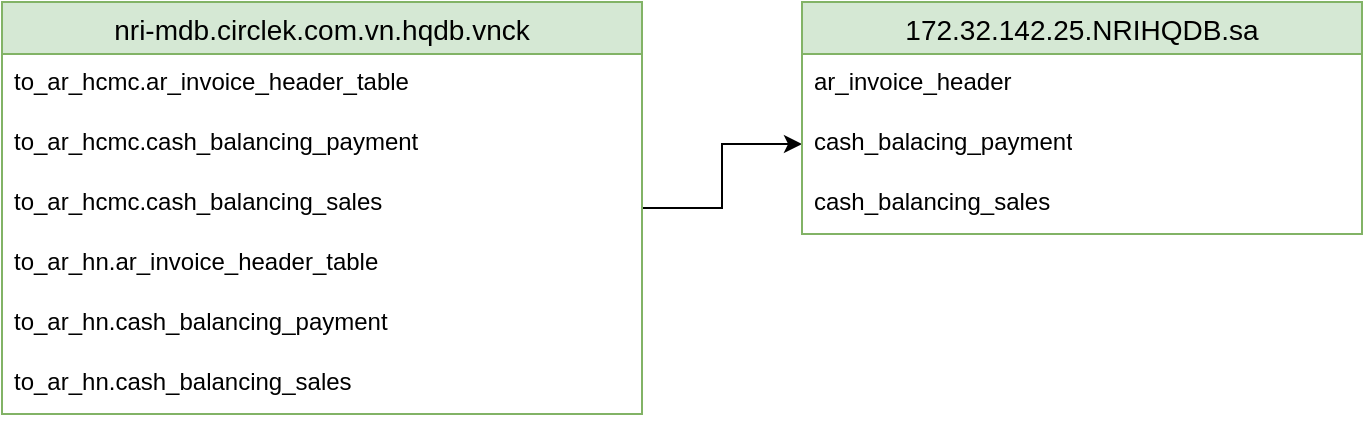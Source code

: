 <mxfile version="21.6.9" type="github" pages="3">
  <diagram name="EBR" id="5f0bae14-7c28-e335-631c-24af17079c00">
    <mxGraphModel dx="1612" dy="830" grid="1" gridSize="10" guides="1" tooltips="1" connect="1" arrows="1" fold="1" page="1" pageScale="1" pageWidth="1100" pageHeight="850" background="none" math="0" shadow="0">
      <root>
        <mxCell id="0" />
        <mxCell id="1" parent="0" />
        <mxCell id="y91CbhRG4Qx7sRIWyoAO-2" style="edgeStyle=orthogonalEdgeStyle;rounded=0;orthogonalLoop=1;jettySize=auto;html=1;entryX=0;entryY=0.5;entryDx=0;entryDy=0;" parent="1" source="LepKvFuuTWkWVyBC9ynz-1" target="LepKvFuuTWkWVyBC9ynz-12" edge="1">
          <mxGeometry relative="1" as="geometry" />
        </mxCell>
        <mxCell id="LepKvFuuTWkWVyBC9ynz-1" value="nri-mdb.circlek.com.vn.hqdb.vnck" style="swimlane;fontStyle=0;childLayout=stackLayout;horizontal=1;startSize=26;horizontalStack=0;resizeParent=1;resizeParentMax=0;resizeLast=0;collapsible=1;marginBottom=0;align=center;fontSize=14;fillColor=#d5e8d4;strokeColor=#82b366;" parent="1" vertex="1">
          <mxGeometry x="40" y="38" width="320" height="206" as="geometry">
            <mxRectangle x="40" y="40" width="60" height="30" as="alternateBounds" />
          </mxGeometry>
        </mxCell>
        <mxCell id="LepKvFuuTWkWVyBC9ynz-2" value="to_ar_hcmc.ar_invoice_header_table" style="text;strokeColor=none;fillColor=none;spacingLeft=4;spacingRight=4;overflow=hidden;rotatable=0;points=[[0,0.5],[1,0.5]];portConstraint=eastwest;fontSize=12;whiteSpace=wrap;html=1;" parent="LepKvFuuTWkWVyBC9ynz-1" vertex="1">
          <mxGeometry y="26" width="320" height="30" as="geometry" />
        </mxCell>
        <mxCell id="LepKvFuuTWkWVyBC9ynz-3" value="to_ar_hcmc.cash_balancing_payment&amp;nbsp;" style="text;strokeColor=none;fillColor=none;spacingLeft=4;spacingRight=4;overflow=hidden;rotatable=0;points=[[0,0.5],[1,0.5]];portConstraint=eastwest;fontSize=12;whiteSpace=wrap;html=1;" parent="LepKvFuuTWkWVyBC9ynz-1" vertex="1">
          <mxGeometry y="56" width="320" height="30" as="geometry" />
        </mxCell>
        <mxCell id="LepKvFuuTWkWVyBC9ynz-6" value="to_ar_hcmc.cash_balancing_sales&amp;nbsp;" style="text;strokeColor=none;fillColor=none;spacingLeft=4;spacingRight=4;overflow=hidden;rotatable=0;points=[[0,0.5],[1,0.5]];portConstraint=eastwest;fontSize=12;whiteSpace=wrap;html=1;" parent="LepKvFuuTWkWVyBC9ynz-1" vertex="1">
          <mxGeometry y="86" width="320" height="30" as="geometry" />
        </mxCell>
        <mxCell id="LepKvFuuTWkWVyBC9ynz-7" value="to_ar_hn.ar_invoice_header_table&amp;nbsp;" style="text;strokeColor=none;fillColor=none;spacingLeft=4;spacingRight=4;overflow=hidden;rotatable=0;points=[[0,0.5],[1,0.5]];portConstraint=eastwest;fontSize=12;whiteSpace=wrap;html=1;" parent="LepKvFuuTWkWVyBC9ynz-1" vertex="1">
          <mxGeometry y="116" width="320" height="30" as="geometry" />
        </mxCell>
        <mxCell id="LepKvFuuTWkWVyBC9ynz-8" value="to_ar_hn.cash_balancing_payment&amp;nbsp;" style="text;strokeColor=none;fillColor=none;spacingLeft=4;spacingRight=4;overflow=hidden;rotatable=0;points=[[0,0.5],[1,0.5]];portConstraint=eastwest;fontSize=12;whiteSpace=wrap;html=1;" parent="LepKvFuuTWkWVyBC9ynz-1" vertex="1">
          <mxGeometry y="146" width="320" height="30" as="geometry" />
        </mxCell>
        <mxCell id="LepKvFuuTWkWVyBC9ynz-9" value="to_ar_hn.cash_balancing_sales&amp;nbsp;" style="text;strokeColor=none;fillColor=none;spacingLeft=4;spacingRight=4;overflow=hidden;rotatable=0;points=[[0,0.5],[1,0.5]];portConstraint=eastwest;fontSize=12;whiteSpace=wrap;html=1;" parent="LepKvFuuTWkWVyBC9ynz-1" vertex="1">
          <mxGeometry y="176" width="320" height="30" as="geometry" />
        </mxCell>
        <mxCell id="LepKvFuuTWkWVyBC9ynz-10" value="172.32.142.25.NRIHQDB.sa" style="swimlane;fontStyle=0;childLayout=stackLayout;horizontal=1;startSize=26;horizontalStack=0;resizeParent=1;resizeParentMax=0;resizeLast=0;collapsible=1;marginBottom=0;align=center;fontSize=14;fillColor=#d5e8d4;strokeColor=#82b366;" parent="1" vertex="1">
          <mxGeometry x="440" y="38" width="280" height="116" as="geometry">
            <mxRectangle x="620" y="30" width="220" height="30" as="alternateBounds" />
          </mxGeometry>
        </mxCell>
        <mxCell id="LepKvFuuTWkWVyBC9ynz-11" value="ar_invoice_header" style="text;strokeColor=none;fillColor=none;spacingLeft=4;spacingRight=4;overflow=hidden;rotatable=0;points=[[0,0.5],[1,0.5]];portConstraint=eastwest;fontSize=12;whiteSpace=wrap;html=1;" parent="LepKvFuuTWkWVyBC9ynz-10" vertex="1">
          <mxGeometry y="26" width="280" height="30" as="geometry" />
        </mxCell>
        <mxCell id="LepKvFuuTWkWVyBC9ynz-12" value="cash_balacing_payment" style="text;strokeColor=none;fillColor=none;spacingLeft=4;spacingRight=4;overflow=hidden;rotatable=0;points=[[0,0.5],[1,0.5]];portConstraint=eastwest;fontSize=12;whiteSpace=wrap;html=1;" parent="LepKvFuuTWkWVyBC9ynz-10" vertex="1">
          <mxGeometry y="56" width="280" height="30" as="geometry" />
        </mxCell>
        <mxCell id="y91CbhRG4Qx7sRIWyoAO-1" value="cash_balancing_sales" style="text;strokeColor=none;fillColor=none;spacingLeft=4;spacingRight=4;overflow=hidden;rotatable=0;points=[[0,0.5],[1,0.5]];portConstraint=eastwest;fontSize=12;whiteSpace=wrap;html=1;" parent="LepKvFuuTWkWVyBC9ynz-10" vertex="1">
          <mxGeometry y="86" width="280" height="30" as="geometry" />
        </mxCell>
      </root>
    </mxGraphModel>
  </diagram>
  <diagram id="aVNiDR2cMYvUeQlXvLYl" name="Daily sales 2 &amp; 3">
    <mxGraphModel dx="1612" dy="830" grid="1" gridSize="10" guides="1" tooltips="1" connect="1" arrows="1" fold="1" page="1" pageScale="1" pageWidth="1169" pageHeight="827" math="0" shadow="0">
      <root>
        <mxCell id="0" />
        <mxCell id="1" parent="0" />
        <mxCell id="D9GC-h_7h2NrDe6Hv4p8-1" value="nri-mdb.circlek.com.vn.hqdb.vnck" style="swimlane;fontStyle=0;childLayout=stackLayout;horizontal=1;startSize=26;horizontalStack=0;resizeParent=1;resizeParentMax=0;resizeLast=0;collapsible=1;marginBottom=0;align=center;fontSize=14;fillColor=#ffe6cc;strokeColor=#d79b00;" parent="1" vertex="1">
          <mxGeometry x="40" y="42" width="320" height="146" as="geometry">
            <mxRectangle x="40" y="40" width="60" height="30" as="alternateBounds" />
          </mxGeometry>
        </mxCell>
        <mxCell id="D9GC-h_7h2NrDe6Hv4p8-4" value="to_ar_hcmc.cash_balancing_sales&amp;nbsp;" style="text;strokeColor=none;fillColor=none;spacingLeft=4;spacingRight=4;overflow=hidden;rotatable=0;points=[[0,0.5],[1,0.5]];portConstraint=eastwest;fontSize=12;whiteSpace=wrap;html=1;" parent="D9GC-h_7h2NrDe6Hv4p8-1" vertex="1">
          <mxGeometry y="26" width="320" height="30" as="geometry" />
        </mxCell>
        <mxCell id="D9GC-h_7h2NrDe6Hv4p8-7" value="to_ar_hn.cash_balancing_sales&amp;nbsp;" style="text;strokeColor=none;fillColor=none;spacingLeft=4;spacingRight=4;overflow=hidden;rotatable=0;points=[[0,0.5],[1,0.5]];portConstraint=eastwest;fontSize=12;whiteSpace=wrap;html=1;" parent="D9GC-h_7h2NrDe6Hv4p8-1" vertex="1">
          <mxGeometry y="56" width="320" height="30" as="geometry" />
        </mxCell>
        <mxCell id="SWFdb1-l_kRK7miFwieB-8" value="to_ar_hcmc.ar_invoice_header_table" style="text;strokeColor=none;fillColor=none;spacingLeft=4;spacingRight=4;overflow=hidden;rotatable=0;points=[[0,0.5],[1,0.5]];portConstraint=eastwest;fontSize=12;whiteSpace=wrap;html=1;" parent="D9GC-h_7h2NrDe6Hv4p8-1" vertex="1">
          <mxGeometry y="86" width="320" height="30" as="geometry" />
        </mxCell>
        <mxCell id="SWFdb1-l_kRK7miFwieB-9" value="to_ar_hn.ar_invoice_header_table" style="text;strokeColor=none;fillColor=none;spacingLeft=4;spacingRight=4;overflow=hidden;rotatable=0;points=[[0,0.5],[1,0.5]];portConstraint=eastwest;fontSize=12;whiteSpace=wrap;html=1;" parent="D9GC-h_7h2NrDe6Hv4p8-1" vertex="1">
          <mxGeometry y="116" width="320" height="30" as="geometry" />
        </mxCell>
        <mxCell id="SWFdb1-l_kRK7miFwieB-5" style="edgeStyle=orthogonalEdgeStyle;rounded=0;orthogonalLoop=1;jettySize=auto;html=1;" parent="1" source="D9GC-h_7h2NrDe6Hv4p8-8" target="SWFdb1-l_kRK7miFwieB-3" edge="1">
          <mxGeometry relative="1" as="geometry" />
        </mxCell>
        <mxCell id="D9GC-h_7h2NrDe6Hv4p8-8" value="stg-dwh.circlek.com.vn.ck_hqdb.postgres" style="swimlane;fontStyle=0;childLayout=stackLayout;horizontal=1;startSize=26;horizontalStack=0;resizeParent=1;resizeParentMax=0;resizeLast=0;collapsible=1;marginBottom=0;align=center;fontSize=14;fillColor=#ffe6cc;strokeColor=#d79b00;" parent="1" vertex="1">
          <mxGeometry x="425" y="40" width="320" height="86" as="geometry">
            <mxRectangle x="40" y="40" width="60" height="30" as="alternateBounds" />
          </mxGeometry>
        </mxCell>
        <mxCell id="D9GC-h_7h2NrDe6Hv4p8-9" value="trans_data.cash_balancing_sales_for_bip" style="text;strokeColor=none;fillColor=none;spacingLeft=4;spacingRight=4;overflow=hidden;rotatable=0;points=[[0,0.5],[1,0.5]];portConstraint=eastwest;fontSize=12;whiteSpace=wrap;html=1;" parent="D9GC-h_7h2NrDe6Hv4p8-8" vertex="1">
          <mxGeometry y="26" width="320" height="30" as="geometry" />
        </mxCell>
        <mxCell id="SWFdb1-l_kRK7miFwieB-10" value="trans_data.ar_invoice_header_for_bip" style="text;strokeColor=none;fillColor=none;spacingLeft=4;spacingRight=4;overflow=hidden;rotatable=0;points=[[0,0.5],[1,0.5]];portConstraint=eastwest;fontSize=12;whiteSpace=wrap;html=1;" parent="D9GC-h_7h2NrDe6Hv4p8-8" vertex="1">
          <mxGeometry y="56" width="320" height="30" as="geometry" />
        </mxCell>
        <mxCell id="SWFdb1-l_kRK7miFwieB-3" value="OracleBIP" style="swimlane;fontStyle=0;childLayout=stackLayout;horizontal=1;startSize=26;horizontalStack=0;resizeParent=1;resizeParentMax=0;resizeLast=0;collapsible=1;marginBottom=0;align=center;fontSize=14;fillColor=#ffe6cc;strokeColor=#d79b00;" parent="1" vertex="1">
          <mxGeometry x="800" y="40" width="320" height="86" as="geometry">
            <mxRectangle x="40" y="40" width="60" height="30" as="alternateBounds" />
          </mxGeometry>
        </mxCell>
        <mxCell id="SWFdb1-l_kRK7miFwieB-4" value="CKHQDB.CASH_BALANCING_SALES" style="text;strokeColor=none;fillColor=none;spacingLeft=4;spacingRight=4;overflow=hidden;rotatable=0;points=[[0,0.5],[1,0.5]];portConstraint=eastwest;fontSize=12;whiteSpace=wrap;html=1;" parent="SWFdb1-l_kRK7miFwieB-3" vertex="1">
          <mxGeometry y="26" width="320" height="30" as="geometry" />
        </mxCell>
        <mxCell id="SWFdb1-l_kRK7miFwieB-11" value="CKHQDB.AR_INVOICE_HEADER" style="text;strokeColor=none;fillColor=none;spacingLeft=4;spacingRight=4;overflow=hidden;rotatable=0;points=[[0,0.5],[1,0.5]];portConstraint=eastwest;fontSize=12;whiteSpace=wrap;html=1;" parent="SWFdb1-l_kRK7miFwieB-3" vertex="1">
          <mxGeometry y="56" width="320" height="30" as="geometry" />
        </mxCell>
        <mxCell id="SWFdb1-l_kRK7miFwieB-7" style="edgeStyle=orthogonalEdgeStyle;rounded=0;orthogonalLoop=1;jettySize=auto;html=1;exitX=1;exitY=0.5;exitDx=0;exitDy=0;" parent="1" source="D9GC-h_7h2NrDe6Hv4p8-4" target="D9GC-h_7h2NrDe6Hv4p8-8" edge="1">
          <mxGeometry relative="1" as="geometry" />
        </mxCell>
      </root>
    </mxGraphModel>
  </diagram>
  <diagram id="hfu1hvSGRNbLn7H8gPJR" name="Page-3">
    <mxGraphModel dx="1116" dy="527" grid="1" gridSize="10" guides="1" tooltips="1" connect="1" arrows="1" fold="1" page="1" pageScale="1" pageWidth="1169" pageHeight="827" math="0" shadow="0">
      <root>
        <mxCell id="0" />
        <mxCell id="1" parent="0" />
        <mxCell id="pnaF4Mr4aYZimFjnbdcA-1" value="ora-prd-pgdb.circlek.com.vn" style="swimlane;fontStyle=0;childLayout=stackLayout;horizontal=1;startSize=26;horizontalStack=0;resizeParent=1;resizeParentMax=0;resizeLast=0;collapsible=1;marginBottom=0;align=center;fontSize=14;fillColor=#ffe6cc;strokeColor=#d79b00;" vertex="1" parent="1">
          <mxGeometry x="170" y="100" width="320" height="180" as="geometry">
            <mxRectangle x="40" y="40" width="60" height="30" as="alternateBounds" />
          </mxGeometry>
        </mxCell>
        <mxCell id="pnaF4Mr4aYZimFjnbdcA-9" value="&lt;div&gt;oracle.inv_adjust_s&lt;/div&gt;&lt;div&gt;oracle.inv_receiving_s&lt;/div&gt;&lt;div&gt;oracle.inv_return_s&lt;/div&gt;&lt;div&gt;oracle.inv_return_po_s&lt;/div&gt;&lt;div&gt;oracle.inv_transfer_s&lt;/div&gt;&lt;div&gt;oracle.sale_ar_header_s&lt;/div&gt;&lt;div&gt;oracle.sale_ar_line_s&lt;/div&gt;&lt;div&gt;oracle.sale_payment_s&lt;/div&gt;&lt;div&gt;oracle.sale_service_s&lt;/div&gt;" style="text;strokeColor=none;fillColor=none;spacingLeft=4;spacingRight=4;overflow=hidden;rotatable=0;points=[[0,0.5],[1,0.5]];portConstraint=eastwest;fontSize=12;whiteSpace=wrap;html=1;" vertex="1" parent="pnaF4Mr4aYZimFjnbdcA-1">
          <mxGeometry y="26" width="320" height="154" as="geometry" />
        </mxCell>
        <mxCell id="pnaF4Mr4aYZimFjnbdcA-6" value="stg-dwh.circlek.com.vn" style="swimlane;fontStyle=0;childLayout=stackLayout;horizontal=1;startSize=26;horizontalStack=0;resizeParent=1;resizeParentMax=0;resizeLast=0;collapsible=1;marginBottom=0;align=center;fontSize=14;fillColor=#ffe6cc;strokeColor=#d79b00;" vertex="1" parent="1">
          <mxGeometry x="560" y="100" width="320" height="180" as="geometry">
            <mxRectangle x="40" y="40" width="60" height="30" as="alternateBounds" />
          </mxGeometry>
        </mxCell>
        <mxCell id="pnaF4Mr4aYZimFjnbdcA-7" value="&lt;div&gt;oradb.ora_inv_adjust&lt;/div&gt;&lt;div&gt;oradb.ora_inv_receiving&lt;/div&gt;&lt;div&gt;oradb.ora_inv_return&lt;/div&gt;&lt;div&gt;oradb.ora_inv_returnpo&lt;/div&gt;&lt;div&gt;oradb.ora_inv_transfer&lt;/div&gt;&lt;div&gt;oradb.ora_sale_ar_header&lt;/div&gt;&lt;div&gt;oradb.ora_sale_ar_line&lt;/div&gt;&lt;div&gt;oradb.ora_sale_payment&lt;/div&gt;&lt;div&gt;oradb.ora_sale_service&lt;/div&gt;" style="text;strokeColor=none;fillColor=none;spacingLeft=4;spacingRight=4;overflow=hidden;rotatable=0;points=[[0,0.5],[1,0.5]];portConstraint=eastwest;fontSize=12;whiteSpace=wrap;html=1;" vertex="1" parent="pnaF4Mr4aYZimFjnbdcA-6">
          <mxGeometry y="26" width="320" height="154" as="geometry" />
        </mxCell>
      </root>
    </mxGraphModel>
  </diagram>
</mxfile>
